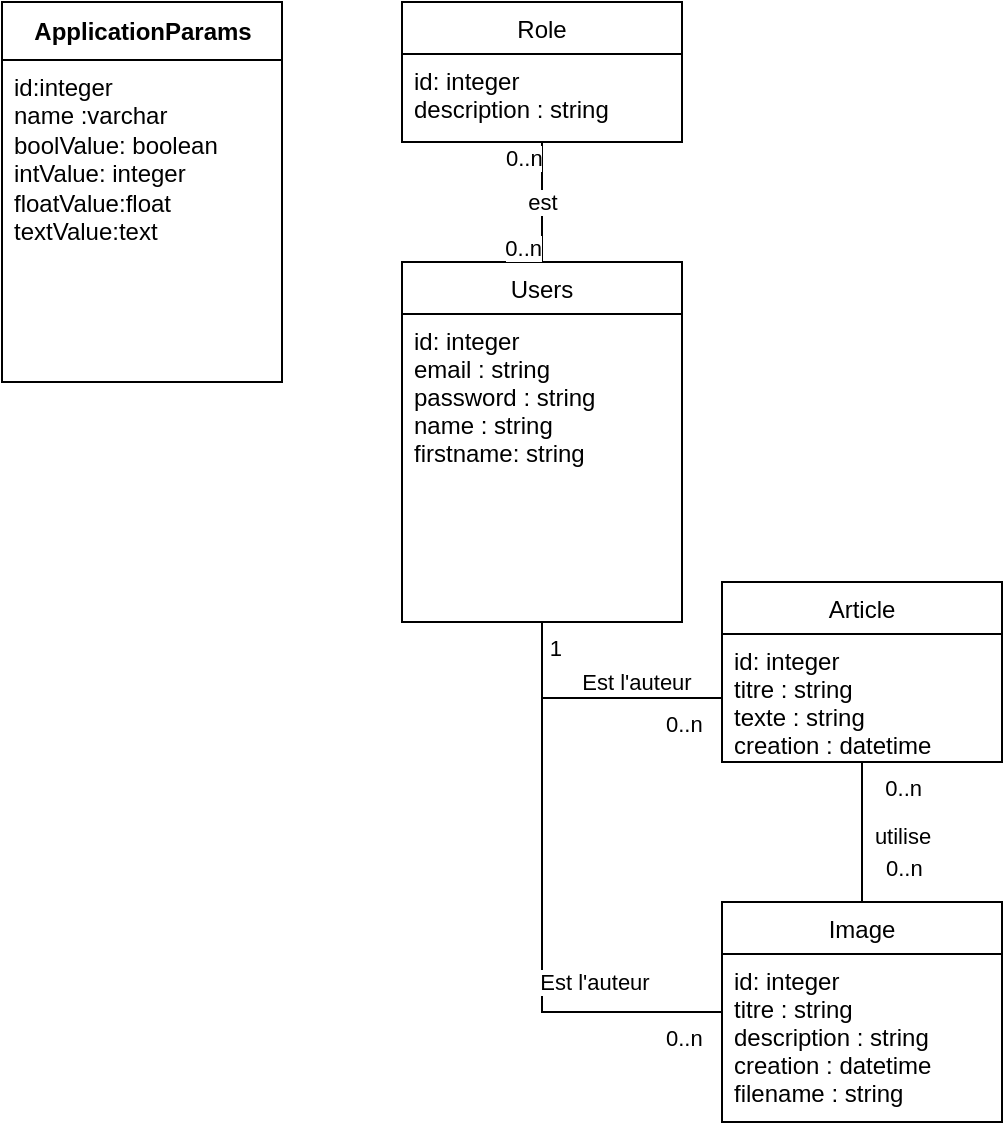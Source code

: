 <mxfile version="20.2.8" type="device"><diagram name="Page-1" id="c4acf3e9-155e-7222-9cf6-157b1a14988f"><mxGraphModel dx="618" dy="367" grid="1" gridSize="10" guides="1" tooltips="1" connect="1" arrows="1" fold="1" page="1" pageScale="1" pageWidth="827" pageHeight="1169" background="none" math="0" shadow="0"><root><mxCell id="0"/><mxCell id="1" parent="0"/><mxCell id="r1uEUr1s6ltwUHR9csTd-1" value="Article" style="swimlane;fontStyle=0;childLayout=stackLayout;horizontal=1;startSize=26;fillColor=none;horizontalStack=0;resizeParent=1;resizeParentMax=0;resizeLast=0;collapsible=1;marginBottom=0;" parent="1" vertex="1"><mxGeometry x="400" y="330" width="140" height="90" as="geometry"><mxRectangle x="630" y="85" width="70" height="30" as="alternateBounds"/></mxGeometry></mxCell><mxCell id="r1uEUr1s6ltwUHR9csTd-2" value="id: integer&#10;titre : string&#10;texte : string&#10;creation : datetime" style="text;strokeColor=none;fillColor=none;align=left;verticalAlign=top;spacingLeft=4;spacingRight=4;overflow=hidden;rotatable=0;points=[[0,0.5],[1,0.5]];portConstraint=eastwest;" parent="r1uEUr1s6ltwUHR9csTd-1" vertex="1"><mxGeometry y="26" width="140" height="64" as="geometry"/></mxCell><mxCell id="r1uEUr1s6ltwUHR9csTd-5" value="Users" style="swimlane;fontStyle=0;childLayout=stackLayout;horizontal=1;startSize=26;fillColor=none;horizontalStack=0;resizeParent=1;resizeParentMax=0;resizeLast=0;collapsible=1;marginBottom=0;" parent="1" vertex="1"><mxGeometry x="240" y="170" width="140" height="180" as="geometry"/></mxCell><mxCell id="r1uEUr1s6ltwUHR9csTd-8" value="id: integer&#10;email : string&#10;password : string&#10;name : string&#10;firstname: string&#10;" style="text;strokeColor=none;fillColor=none;align=left;verticalAlign=top;spacingLeft=4;spacingRight=4;overflow=hidden;rotatable=0;points=[[0,0.5],[1,0.5]];portConstraint=eastwest;" parent="r1uEUr1s6ltwUHR9csTd-5" vertex="1"><mxGeometry y="26" width="140" height="154" as="geometry"/></mxCell><mxCell id="r1uEUr1s6ltwUHR9csTd-9" value="&lt;div&gt;Est l'auteur&lt;/div&gt;" style="endArrow=none;html=1;endSize=12;startArrow=none;startSize=14;startFill=0;edgeStyle=orthogonalEdgeStyle;rounded=0;endFill=0;" parent="1" source="r1uEUr1s6ltwUHR9csTd-2" target="r1uEUr1s6ltwUHR9csTd-5" edge="1"><mxGeometry x="-0.329" y="-8" relative="1" as="geometry"><mxPoint x="340" y="140" as="sourcePoint"/><mxPoint x="380" y="90" as="targetPoint"/><mxPoint as="offset"/></mxGeometry></mxCell><mxCell id="r1uEUr1s6ltwUHR9csTd-10" value="0..n" style="edgeLabel;resizable=0;html=1;align=left;verticalAlign=top;" parent="r1uEUr1s6ltwUHR9csTd-9" connectable="0" vertex="1"><mxGeometry x="-1" relative="1" as="geometry"><mxPoint x="-30" as="offset"/></mxGeometry></mxCell><mxCell id="r1uEUr1s6ltwUHR9csTd-11" value="1" style="edgeLabel;resizable=0;html=1;align=right;verticalAlign=top;" parent="r1uEUr1s6ltwUHR9csTd-9" connectable="0" vertex="1"><mxGeometry x="1" relative="1" as="geometry"><mxPoint x="10" as="offset"/></mxGeometry></mxCell><mxCell id="f_Fksj5VNuUpb4RnA_M--1" value="ApplicationParams" style="swimlane;fontStyle=1;align=center;verticalAlign=middle;childLayout=stackLayout;horizontal=1;startSize=29;horizontalStack=0;resizeParent=1;resizeParentMax=0;resizeLast=0;collapsible=0;marginBottom=0;html=1;" parent="1" vertex="1"><mxGeometry x="40" y="40" width="140" height="190" as="geometry"/></mxCell><mxCell id="f_Fksj5VNuUpb4RnA_M--2" value="&lt;div&gt;id:integer&lt;/div&gt;&lt;div&gt;name :varchar&lt;br&gt;&lt;/div&gt;&lt;div&gt;boolValue: boolean&lt;/div&gt;&lt;div&gt;intValue: integer&lt;br&gt;&lt;/div&gt;&lt;div&gt;floatValue:float&lt;/div&gt;&lt;div&gt;textValue:text&lt;br&gt;&lt;/div&gt;" style="text;html=1;strokeColor=none;fillColor=none;align=left;verticalAlign=top;spacingLeft=4;spacingRight=4;overflow=hidden;rotatable=0;points=[[0,0.5],[1,0.5]];portConstraint=eastwest;" parent="f_Fksj5VNuUpb4RnA_M--1" vertex="1"><mxGeometry y="29" width="140" height="161" as="geometry"/></mxCell><mxCell id="3hJPO3X7DDTD_CaFnqca-6" value="Image" style="swimlane;fontStyle=0;childLayout=stackLayout;horizontal=1;startSize=26;fillColor=none;horizontalStack=0;resizeParent=1;resizeParentMax=0;resizeLast=0;collapsible=1;marginBottom=0;" vertex="1" parent="1"><mxGeometry x="400" y="490" width="140" height="110" as="geometry"/></mxCell><mxCell id="3hJPO3X7DDTD_CaFnqca-7" value="id: integer&#10;titre : string&#10;description : string&#10;creation : datetime&#10;filename : string" style="text;strokeColor=none;fillColor=none;align=left;verticalAlign=top;spacingLeft=4;spacingRight=4;overflow=hidden;rotatable=0;points=[[0,0.5],[1,0.5]];portConstraint=eastwest;" vertex="1" parent="3hJPO3X7DDTD_CaFnqca-6"><mxGeometry y="26" width="140" height="84" as="geometry"/></mxCell><mxCell id="3hJPO3X7DDTD_CaFnqca-8" value="&lt;div&gt;Est l'auteur&lt;/div&gt;" style="endArrow=none;html=1;endSize=12;startArrow=none;startSize=14;startFill=0;edgeStyle=orthogonalEdgeStyle;rounded=0;endFill=0;exitX=0;exitY=0.5;exitDx=0;exitDy=0;" edge="1" parent="1" source="3hJPO3X7DDTD_CaFnqca-6" target="r1uEUr1s6ltwUHR9csTd-5"><mxGeometry x="-0.546" y="-15" relative="1" as="geometry"><mxPoint x="510" y="290" as="sourcePoint"/><mxPoint x="320" y="390" as="targetPoint"/><mxPoint as="offset"/></mxGeometry></mxCell><mxCell id="3hJPO3X7DDTD_CaFnqca-9" value="0..n" style="edgeLabel;resizable=0;html=1;align=left;verticalAlign=top;" connectable="0" vertex="1" parent="3hJPO3X7DDTD_CaFnqca-8"><mxGeometry x="-1" relative="1" as="geometry"><mxPoint x="-30" as="offset"/></mxGeometry></mxCell><mxCell id="3hJPO3X7DDTD_CaFnqca-10" value="1" style="edgeLabel;resizable=0;html=1;align=right;verticalAlign=top;" connectable="0" vertex="1" parent="3hJPO3X7DDTD_CaFnqca-8"><mxGeometry x="1" relative="1" as="geometry"><mxPoint x="10" as="offset"/></mxGeometry></mxCell><mxCell id="3hJPO3X7DDTD_CaFnqca-11" value="&lt;div&gt;utilise&lt;/div&gt;" style="endArrow=none;html=1;endSize=12;startArrow=none;startSize=14;startFill=0;edgeStyle=orthogonalEdgeStyle;rounded=0;endFill=0;" edge="1" parent="1" source="3hJPO3X7DDTD_CaFnqca-6" target="r1uEUr1s6ltwUHR9csTd-1"><mxGeometry x="-0.04" y="-20" relative="1" as="geometry"><mxPoint x="280" y="650" as="sourcePoint"/><mxPoint x="160" y="438" as="targetPoint"/><mxPoint as="offset"/></mxGeometry></mxCell><mxCell id="3hJPO3X7DDTD_CaFnqca-12" value="0..n" style="edgeLabel;resizable=0;html=1;align=left;verticalAlign=top;" connectable="0" vertex="1" parent="3hJPO3X7DDTD_CaFnqca-11"><mxGeometry x="-1" relative="1" as="geometry"><mxPoint x="10" y="-30" as="offset"/></mxGeometry></mxCell><mxCell id="3hJPO3X7DDTD_CaFnqca-13" value="0..n" style="edgeLabel;resizable=0;html=1;align=right;verticalAlign=top;" connectable="0" vertex="1" parent="3hJPO3X7DDTD_CaFnqca-11"><mxGeometry x="1" relative="1" as="geometry"><mxPoint x="30" as="offset"/></mxGeometry></mxCell><mxCell id="3hJPO3X7DDTD_CaFnqca-14" value="Role" style="swimlane;fontStyle=0;childLayout=stackLayout;horizontal=1;startSize=26;fillColor=none;horizontalStack=0;resizeParent=1;resizeParentMax=0;resizeLast=0;collapsible=1;marginBottom=0;" vertex="1" parent="1"><mxGeometry x="240" y="40" width="140" height="70" as="geometry"><mxRectangle x="630" y="85" width="70" height="30" as="alternateBounds"/></mxGeometry></mxCell><mxCell id="3hJPO3X7DDTD_CaFnqca-15" value="id: integer&#10;description : string" style="text;strokeColor=none;fillColor=none;align=left;verticalAlign=top;spacingLeft=4;spacingRight=4;overflow=hidden;rotatable=0;points=[[0,0.5],[1,0.5]];portConstraint=eastwest;" vertex="1" parent="3hJPO3X7DDTD_CaFnqca-14"><mxGeometry y="26" width="140" height="44" as="geometry"/></mxCell><mxCell id="3hJPO3X7DDTD_CaFnqca-16" value="est" style="endArrow=none;html=1;endSize=12;startArrow=none;startSize=14;startFill=0;edgeStyle=orthogonalEdgeStyle;rounded=0;endFill=0;" edge="1" parent="1" source="3hJPO3X7DDTD_CaFnqca-14" target="r1uEUr1s6ltwUHR9csTd-5"><mxGeometry relative="1" as="geometry"><mxPoint x="270.0" y="290.0" as="sourcePoint"/><mxPoint x="150.0" y="290.0" as="targetPoint"/><mxPoint as="offset"/></mxGeometry></mxCell><mxCell id="3hJPO3X7DDTD_CaFnqca-17" value="0..n" style="edgeLabel;resizable=0;html=1;align=left;verticalAlign=top;" connectable="0" vertex="1" parent="3hJPO3X7DDTD_CaFnqca-16"><mxGeometry x="-1" relative="1" as="geometry"><mxPoint x="-20" y="-5" as="offset"/></mxGeometry></mxCell><mxCell id="3hJPO3X7DDTD_CaFnqca-18" value="0..n" style="edgeLabel;resizable=0;html=1;align=right;verticalAlign=top;" connectable="0" vertex="1" parent="3hJPO3X7DDTD_CaFnqca-16"><mxGeometry x="1" relative="1" as="geometry"><mxPoint y="-20" as="offset"/></mxGeometry></mxCell></root></mxGraphModel></diagram></mxfile>